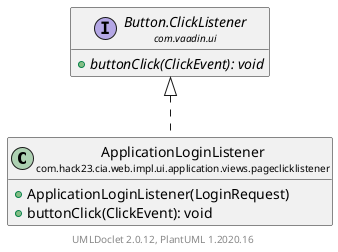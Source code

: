 @startuml
    set namespaceSeparator none
    hide empty fields
    hide empty methods

    class "<size:14>ApplicationLoginListener\n<size:10>com.hack23.cia.web.impl.ui.application.views.pageclicklistener" as com.hack23.cia.web.impl.ui.application.views.pageclicklistener.ApplicationLoginListener [[ApplicationLoginListener.html]] {
        +ApplicationLoginListener(LoginRequest)
        +buttonClick(ClickEvent): void
    }

    interface "<size:14>Button.ClickListener\n<size:10>com.vaadin.ui" as com.vaadin.ui.Button.ClickListener {
        {abstract} +buttonClick(ClickEvent): void
    }

    com.vaadin.ui.Button.ClickListener <|.. com.hack23.cia.web.impl.ui.application.views.pageclicklistener.ApplicationLoginListener

    center footer UMLDoclet 2.0.12, PlantUML 1.2020.16
@enduml
